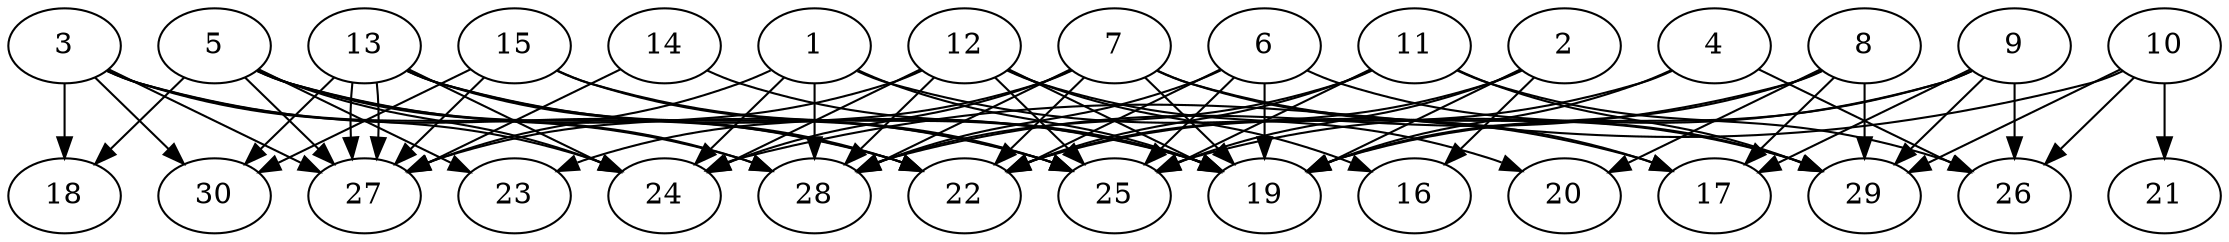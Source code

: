 // DAG automatically generated by daggen at Thu Oct  3 14:04:19 2019
// ./daggen --dot -n 30 --ccr 0.3 --fat 0.9 --regular 0.7 --density 0.7 --mindata 5242880 --maxdata 52428800 
digraph G {
  1 [size="35604480", alpha="0.16", expect_size="10681344"] 
  1 -> 17 [size ="10681344"]
  1 -> 19 [size ="10681344"]
  1 -> 24 [size ="10681344"]
  1 -> 27 [size ="10681344"]
  1 -> 28 [size ="10681344"]
  2 [size="58624000", alpha="0.02", expect_size="17587200"] 
  2 -> 16 [size ="17587200"]
  2 -> 19 [size ="17587200"]
  2 -> 22 [size ="17587200"]
  2 -> 25 [size ="17587200"]
  3 [size="137287680", alpha="0.19", expect_size="41186304"] 
  3 -> 18 [size ="41186304"]
  3 -> 22 [size ="41186304"]
  3 -> 24 [size ="41186304"]
  3 -> 27 [size ="41186304"]
  3 -> 28 [size ="41186304"]
  3 -> 30 [size ="41186304"]
  4 [size="87156053", alpha="0.01", expect_size="26146816"] 
  4 -> 19 [size ="26146816"]
  4 -> 22 [size ="26146816"]
  4 -> 26 [size ="26146816"]
  5 [size="85568853", alpha="0.01", expect_size="25670656"] 
  5 -> 18 [size ="25670656"]
  5 -> 22 [size ="25670656"]
  5 -> 23 [size ="25670656"]
  5 -> 24 [size ="25670656"]
  5 -> 25 [size ="25670656"]
  5 -> 27 [size ="25670656"]
  5 -> 28 [size ="25670656"]
  6 [size="121856000", alpha="0.11", expect_size="36556800"] 
  6 -> 19 [size ="36556800"]
  6 -> 22 [size ="36556800"]
  6 -> 25 [size ="36556800"]
  6 -> 28 [size ="36556800"]
  6 -> 29 [size ="36556800"]
  7 [size="23040000", alpha="0.18", expect_size="6912000"] 
  7 -> 17 [size ="6912000"]
  7 -> 19 [size ="6912000"]
  7 -> 22 [size ="6912000"]
  7 -> 23 [size ="6912000"]
  7 -> 24 [size ="6912000"]
  7 -> 28 [size ="6912000"]
  7 -> 29 [size ="6912000"]
  8 [size="136714240", alpha="0.19", expect_size="41014272"] 
  8 -> 17 [size ="41014272"]
  8 -> 19 [size ="41014272"]
  8 -> 20 [size ="41014272"]
  8 -> 28 [size ="41014272"]
  8 -> 29 [size ="41014272"]
  9 [size="167092907", alpha="0.18", expect_size="50127872"] 
  9 -> 17 [size ="50127872"]
  9 -> 19 [size ="50127872"]
  9 -> 25 [size ="50127872"]
  9 -> 26 [size ="50127872"]
  9 -> 29 [size ="50127872"]
  10 [size="146008747", alpha="0.00", expect_size="43802624"] 
  10 -> 21 [size ="43802624"]
  10 -> 24 [size ="43802624"]
  10 -> 26 [size ="43802624"]
  10 -> 29 [size ="43802624"]
  11 [size="34464427", alpha="0.10", expect_size="10339328"] 
  11 -> 22 [size ="10339328"]
  11 -> 25 [size ="10339328"]
  11 -> 26 [size ="10339328"]
  11 -> 28 [size ="10339328"]
  11 -> 29 [size ="10339328"]
  12 [size="160447147", alpha="0.05", expect_size="48134144"] 
  12 -> 16 [size ="48134144"]
  12 -> 19 [size ="48134144"]
  12 -> 20 [size ="48134144"]
  12 -> 24 [size ="48134144"]
  12 -> 25 [size ="48134144"]
  12 -> 27 [size ="48134144"]
  12 -> 28 [size ="48134144"]
  13 [size="18937173", alpha="0.06", expect_size="5681152"] 
  13 -> 19 [size ="5681152"]
  13 -> 22 [size ="5681152"]
  13 -> 24 [size ="5681152"]
  13 -> 25 [size ="5681152"]
  13 -> 27 [size ="5681152"]
  13 -> 27 [size ="5681152"]
  13 -> 30 [size ="5681152"]
  14 [size="169536853", alpha="0.03", expect_size="50861056"] 
  14 -> 19 [size ="50861056"]
  14 -> 27 [size ="50861056"]
  15 [size="23688533", alpha="0.00", expect_size="7106560"] 
  15 -> 19 [size ="7106560"]
  15 -> 25 [size ="7106560"]
  15 -> 27 [size ="7106560"]
  15 -> 30 [size ="7106560"]
  16 [size="34590720", alpha="0.06", expect_size="10377216"] 
  17 [size="124016640", alpha="0.10", expect_size="37204992"] 
  18 [size="109414400", alpha="0.05", expect_size="32824320"] 
  19 [size="104362667", alpha="0.14", expect_size="31308800"] 
  20 [size="88920747", alpha="0.15", expect_size="26676224"] 
  21 [size="89262080", alpha="0.19", expect_size="26778624"] 
  22 [size="171168427", alpha="0.07", expect_size="51350528"] 
  23 [size="51514027", alpha="0.11", expect_size="15454208"] 
  24 [size="95180800", alpha="0.04", expect_size="28554240"] 
  25 [size="121545387", alpha="0.05", expect_size="36463616"] 
  26 [size="124678827", alpha="0.00", expect_size="37403648"] 
  27 [size="173038933", alpha="0.16", expect_size="51911680"] 
  28 [size="91361280", alpha="0.06", expect_size="27408384"] 
  29 [size="129160533", alpha="0.16", expect_size="38748160"] 
  30 [size="82435413", alpha="0.02", expect_size="24730624"] 
}
